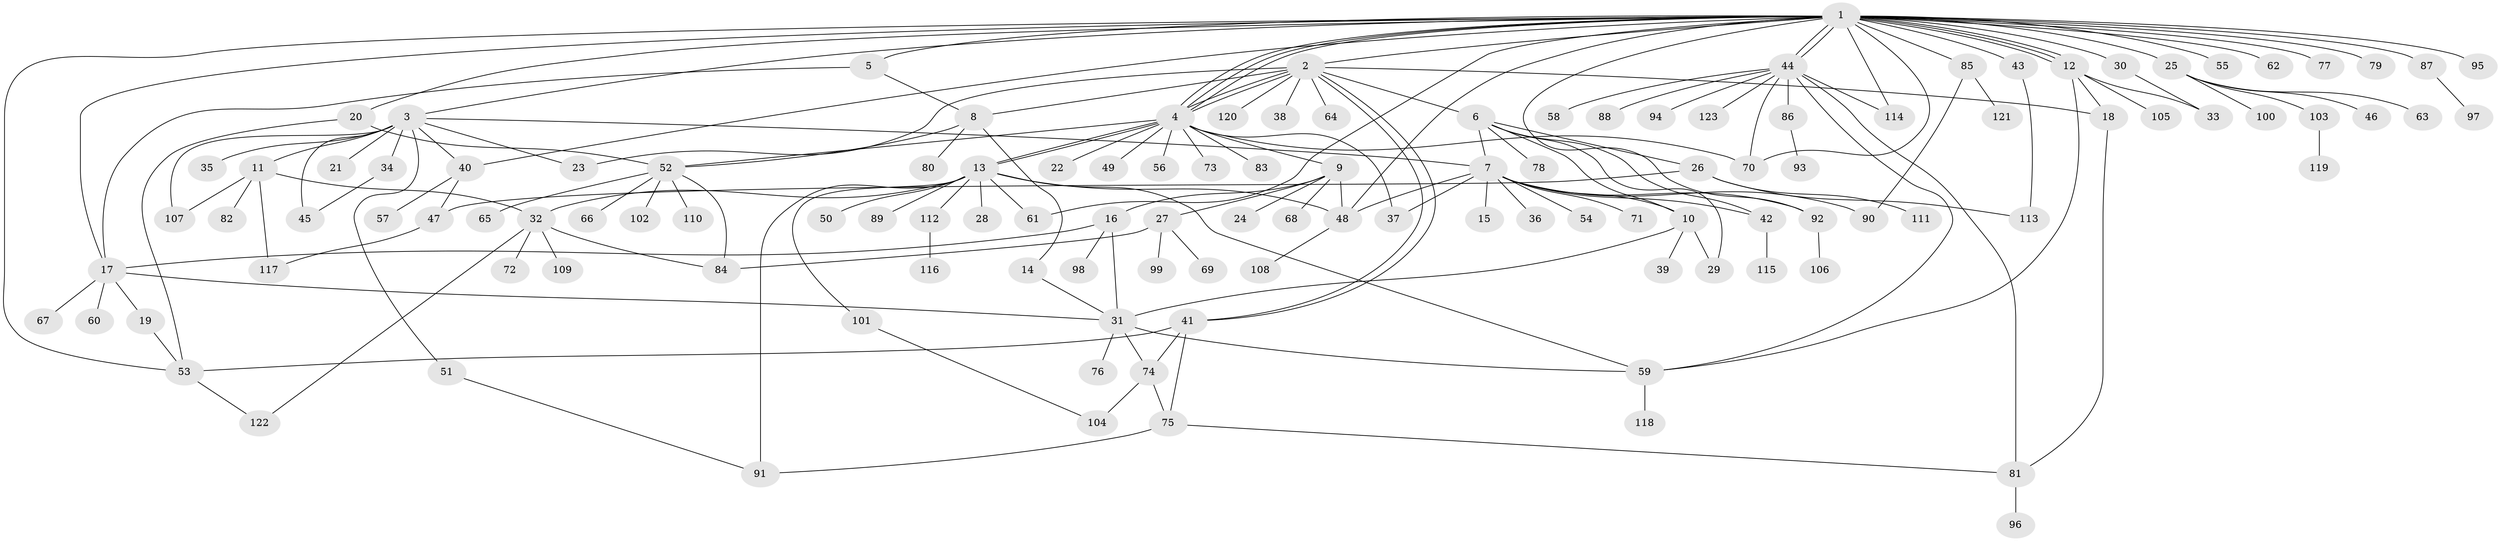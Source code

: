// Generated by graph-tools (version 1.1) at 2025/11/02/27/25 16:11:12]
// undirected, 123 vertices, 179 edges
graph export_dot {
graph [start="1"]
  node [color=gray90,style=filled];
  1;
  2;
  3;
  4;
  5;
  6;
  7;
  8;
  9;
  10;
  11;
  12;
  13;
  14;
  15;
  16;
  17;
  18;
  19;
  20;
  21;
  22;
  23;
  24;
  25;
  26;
  27;
  28;
  29;
  30;
  31;
  32;
  33;
  34;
  35;
  36;
  37;
  38;
  39;
  40;
  41;
  42;
  43;
  44;
  45;
  46;
  47;
  48;
  49;
  50;
  51;
  52;
  53;
  54;
  55;
  56;
  57;
  58;
  59;
  60;
  61;
  62;
  63;
  64;
  65;
  66;
  67;
  68;
  69;
  70;
  71;
  72;
  73;
  74;
  75;
  76;
  77;
  78;
  79;
  80;
  81;
  82;
  83;
  84;
  85;
  86;
  87;
  88;
  89;
  90;
  91;
  92;
  93;
  94;
  95;
  96;
  97;
  98;
  99;
  100;
  101;
  102;
  103;
  104;
  105;
  106;
  107;
  108;
  109;
  110;
  111;
  112;
  113;
  114;
  115;
  116;
  117;
  118;
  119;
  120;
  121;
  122;
  123;
  1 -- 2;
  1 -- 3;
  1 -- 4;
  1 -- 4;
  1 -- 4;
  1 -- 5;
  1 -- 12;
  1 -- 12;
  1 -- 12;
  1 -- 17;
  1 -- 20;
  1 -- 25;
  1 -- 30;
  1 -- 40;
  1 -- 43;
  1 -- 44;
  1 -- 44;
  1 -- 48;
  1 -- 53;
  1 -- 55;
  1 -- 61;
  1 -- 62;
  1 -- 70;
  1 -- 77;
  1 -- 79;
  1 -- 85;
  1 -- 87;
  1 -- 92;
  1 -- 95;
  1 -- 114;
  2 -- 4;
  2 -- 4;
  2 -- 6;
  2 -- 8;
  2 -- 18;
  2 -- 23;
  2 -- 38;
  2 -- 41;
  2 -- 41;
  2 -- 64;
  2 -- 120;
  3 -- 7;
  3 -- 11;
  3 -- 21;
  3 -- 23;
  3 -- 34;
  3 -- 35;
  3 -- 40;
  3 -- 45;
  3 -- 51;
  3 -- 107;
  4 -- 9;
  4 -- 13;
  4 -- 13;
  4 -- 22;
  4 -- 37;
  4 -- 49;
  4 -- 52;
  4 -- 56;
  4 -- 70;
  4 -- 73;
  4 -- 83;
  5 -- 8;
  5 -- 17;
  6 -- 7;
  6 -- 10;
  6 -- 26;
  6 -- 29;
  6 -- 42;
  6 -- 78;
  7 -- 10;
  7 -- 15;
  7 -- 36;
  7 -- 37;
  7 -- 42;
  7 -- 48;
  7 -- 54;
  7 -- 71;
  7 -- 90;
  7 -- 92;
  8 -- 14;
  8 -- 52;
  8 -- 80;
  9 -- 16;
  9 -- 24;
  9 -- 27;
  9 -- 48;
  9 -- 68;
  10 -- 29;
  10 -- 31;
  10 -- 39;
  11 -- 32;
  11 -- 82;
  11 -- 107;
  11 -- 117;
  12 -- 18;
  12 -- 33;
  12 -- 59;
  12 -- 105;
  13 -- 28;
  13 -- 32;
  13 -- 48;
  13 -- 50;
  13 -- 59;
  13 -- 61;
  13 -- 89;
  13 -- 91;
  13 -- 101;
  13 -- 112;
  14 -- 31;
  16 -- 17;
  16 -- 31;
  16 -- 98;
  17 -- 19;
  17 -- 31;
  17 -- 60;
  17 -- 67;
  18 -- 81;
  19 -- 53;
  20 -- 52;
  20 -- 53;
  25 -- 46;
  25 -- 63;
  25 -- 100;
  25 -- 103;
  26 -- 47;
  26 -- 111;
  26 -- 113;
  27 -- 69;
  27 -- 84;
  27 -- 99;
  30 -- 33;
  31 -- 59;
  31 -- 74;
  31 -- 76;
  32 -- 72;
  32 -- 84;
  32 -- 109;
  32 -- 122;
  34 -- 45;
  40 -- 47;
  40 -- 57;
  41 -- 53;
  41 -- 74;
  41 -- 75;
  42 -- 115;
  43 -- 113;
  44 -- 58;
  44 -- 59;
  44 -- 70;
  44 -- 81;
  44 -- 86;
  44 -- 88;
  44 -- 94;
  44 -- 114;
  44 -- 123;
  47 -- 117;
  48 -- 108;
  51 -- 91;
  52 -- 65;
  52 -- 66;
  52 -- 84;
  52 -- 102;
  52 -- 110;
  53 -- 122;
  59 -- 118;
  74 -- 75;
  74 -- 104;
  75 -- 81;
  75 -- 91;
  81 -- 96;
  85 -- 90;
  85 -- 121;
  86 -- 93;
  87 -- 97;
  92 -- 106;
  101 -- 104;
  103 -- 119;
  112 -- 116;
}
